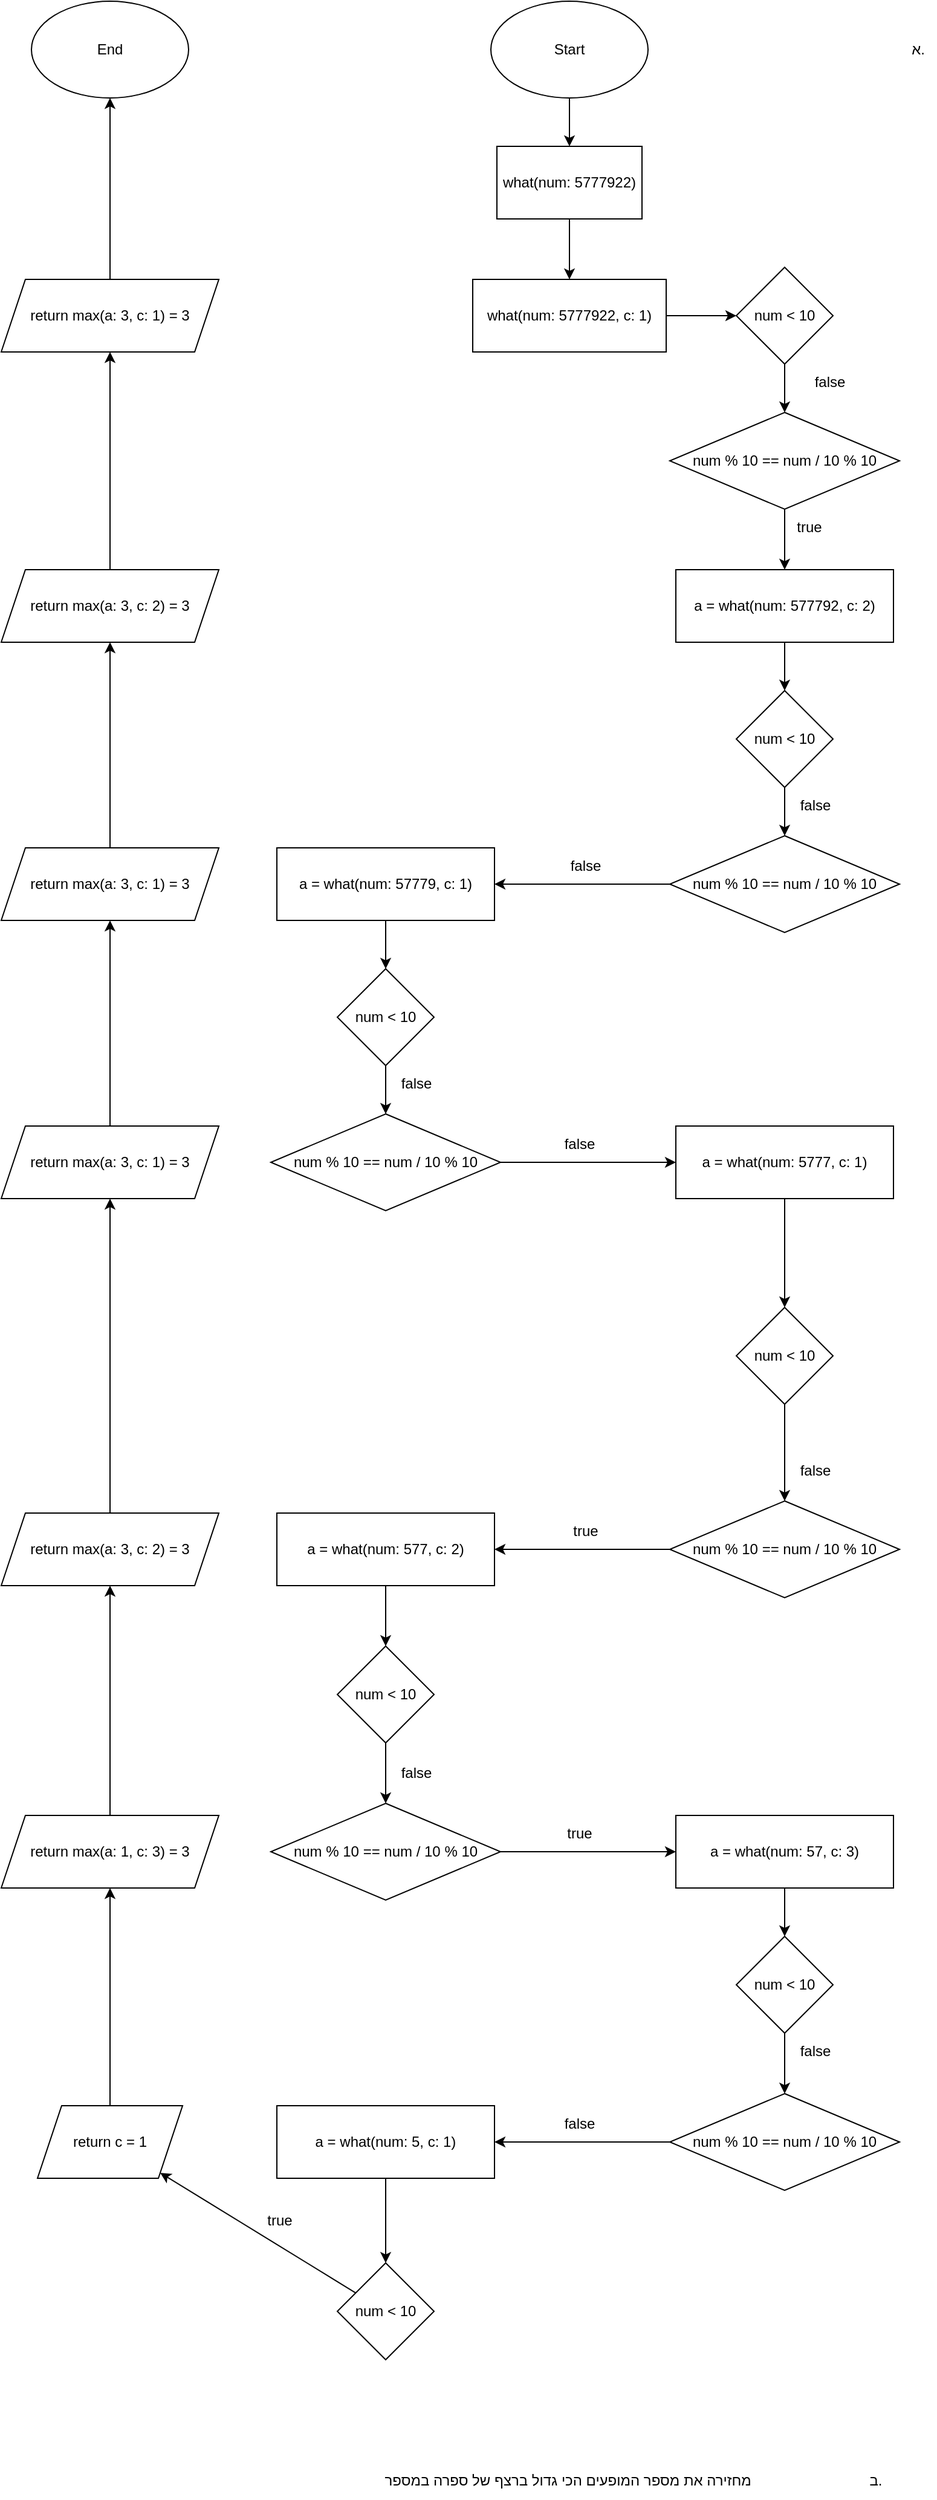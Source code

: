 <mxfile>
    <diagram id="R3wdLpIkXXRiybHpICyJ" name="Page-1">
        <mxGraphModel dx="815" dy="892" grid="1" gridSize="10" guides="1" tooltips="1" connect="1" arrows="1" fold="1" page="1" pageScale="1" pageWidth="850" pageHeight="1100" math="0" shadow="0">
            <root>
                <mxCell id="0"/>
                <mxCell id="1" parent="0"/>
                <mxCell id="4" style="edgeStyle=none;html=1;" edge="1" parent="1" source="2" target="3">
                    <mxGeometry relative="1" as="geometry"/>
                </mxCell>
                <mxCell id="2" value="Start" style="ellipse;whiteSpace=wrap;html=1;" vertex="1" parent="1">
                    <mxGeometry x="425" y="20" width="130" height="80" as="geometry"/>
                </mxCell>
                <mxCell id="6" value="" style="edgeStyle=none;html=1;" edge="1" parent="1" source="3" target="7">
                    <mxGeometry relative="1" as="geometry">
                        <mxPoint x="293" y="300" as="targetPoint"/>
                    </mxGeometry>
                </mxCell>
                <mxCell id="3" value="what(num: 5777922)" style="whiteSpace=wrap;html=1;" vertex="1" parent="1">
                    <mxGeometry x="430" y="140" width="120" height="60" as="geometry"/>
                </mxCell>
                <mxCell id="9" style="edgeStyle=none;html=1;" edge="1" parent="1" source="7" target="8">
                    <mxGeometry relative="1" as="geometry"/>
                </mxCell>
                <mxCell id="7" value="what(num: 5777922, c: 1)" style="whiteSpace=wrap;html=1;" vertex="1" parent="1">
                    <mxGeometry x="410" y="250" width="160" height="60" as="geometry"/>
                </mxCell>
                <mxCell id="10" style="edgeStyle=none;html=1;" edge="1" parent="1" source="8" target="12">
                    <mxGeometry relative="1" as="geometry">
                        <mxPoint x="338" y="480" as="targetPoint"/>
                    </mxGeometry>
                </mxCell>
                <mxCell id="8" value="num &amp;lt; 10" style="rhombus;whiteSpace=wrap;html=1;" vertex="1" parent="1">
                    <mxGeometry x="628" y="240" width="80" height="80" as="geometry"/>
                </mxCell>
                <mxCell id="11" value="false" style="text;html=1;align=center;verticalAlign=middle;resizable=0;points=[];autosize=1;strokeColor=none;fillColor=none;" vertex="1" parent="1">
                    <mxGeometry x="680" y="320" width="50" height="30" as="geometry"/>
                </mxCell>
                <mxCell id="15" style="edgeStyle=none;html=1;" edge="1" parent="1" source="12" target="14">
                    <mxGeometry relative="1" as="geometry"/>
                </mxCell>
                <mxCell id="12" value="num % 10 == num / 10 % 10" style="rhombus;whiteSpace=wrap;html=1;" vertex="1" parent="1">
                    <mxGeometry x="573" y="360" width="190" height="80" as="geometry"/>
                </mxCell>
                <mxCell id="18" style="edgeStyle=none;html=1;" edge="1" parent="1" source="14" target="17">
                    <mxGeometry relative="1" as="geometry"/>
                </mxCell>
                <mxCell id="14" value="a = what(num: 577792, c: 2)" style="whiteSpace=wrap;html=1;" vertex="1" parent="1">
                    <mxGeometry x="578" y="490" width="180" height="60" as="geometry"/>
                </mxCell>
                <mxCell id="16" value="true" style="text;html=1;align=center;verticalAlign=middle;resizable=0;points=[];autosize=1;strokeColor=none;fillColor=none;" vertex="1" parent="1">
                    <mxGeometry x="668" y="440" width="40" height="30" as="geometry"/>
                </mxCell>
                <mxCell id="21" style="edgeStyle=none;html=1;" edge="1" parent="1" source="17" target="20">
                    <mxGeometry relative="1" as="geometry"/>
                </mxCell>
                <mxCell id="17" value="num &amp;lt; 10" style="rhombus;whiteSpace=wrap;html=1;" vertex="1" parent="1">
                    <mxGeometry x="628" y="590" width="80" height="80" as="geometry"/>
                </mxCell>
                <mxCell id="19" value="false" style="text;html=1;align=center;verticalAlign=middle;resizable=0;points=[];autosize=1;strokeColor=none;fillColor=none;" vertex="1" parent="1">
                    <mxGeometry x="668" y="670" width="50" height="30" as="geometry"/>
                </mxCell>
                <mxCell id="24" style="edgeStyle=none;html=1;" edge="1" parent="1" source="20" target="23">
                    <mxGeometry relative="1" as="geometry"/>
                </mxCell>
                <mxCell id="20" value="num % 10 == num / 10 % 10" style="rhombus;whiteSpace=wrap;html=1;" vertex="1" parent="1">
                    <mxGeometry x="573" y="710" width="190" height="80" as="geometry"/>
                </mxCell>
                <mxCell id="22" value="false" style="text;html=1;align=center;verticalAlign=middle;resizable=0;points=[];autosize=1;strokeColor=none;fillColor=none;" vertex="1" parent="1">
                    <mxGeometry x="478" y="720" width="50" height="30" as="geometry"/>
                </mxCell>
                <mxCell id="25" style="edgeStyle=none;html=1;" edge="1" parent="1" source="23" target="26">
                    <mxGeometry relative="1" as="geometry">
                        <mxPoint x="338" y="830" as="targetPoint"/>
                    </mxGeometry>
                </mxCell>
                <mxCell id="23" value="a = what(num: 57779, c: 1)" style="whiteSpace=wrap;html=1;" vertex="1" parent="1">
                    <mxGeometry x="248" y="720" width="180" height="60" as="geometry"/>
                </mxCell>
                <mxCell id="29" style="edgeStyle=none;html=1;" edge="1" parent="1" source="26" target="28">
                    <mxGeometry relative="1" as="geometry"/>
                </mxCell>
                <mxCell id="26" value="num &amp;lt; 10" style="rhombus;whiteSpace=wrap;html=1;" vertex="1" parent="1">
                    <mxGeometry x="298" y="820" width="80" height="80" as="geometry"/>
                </mxCell>
                <mxCell id="27" value="false" style="text;html=1;align=center;verticalAlign=middle;resizable=0;points=[];autosize=1;strokeColor=none;fillColor=none;" vertex="1" parent="1">
                    <mxGeometry x="338" y="900" width="50" height="30" as="geometry"/>
                </mxCell>
                <mxCell id="30" style="edgeStyle=none;html=1;entryX=0;entryY=0.5;entryDx=0;entryDy=0;" edge="1" parent="1" source="28" target="31">
                    <mxGeometry relative="1" as="geometry">
                        <mxPoint x="558" y="980" as="targetPoint"/>
                    </mxGeometry>
                </mxCell>
                <mxCell id="28" value="num % 10 == num / 10 % 10" style="rhombus;whiteSpace=wrap;html=1;" vertex="1" parent="1">
                    <mxGeometry x="243" y="940" width="190" height="80" as="geometry"/>
                </mxCell>
                <mxCell id="36" style="edgeStyle=none;html=1;" edge="1" parent="1" source="31" target="33">
                    <mxGeometry relative="1" as="geometry"/>
                </mxCell>
                <mxCell id="31" value="a = what(num: 5777, c: 1)" style="whiteSpace=wrap;html=1;" vertex="1" parent="1">
                    <mxGeometry x="578" y="950" width="180" height="60" as="geometry"/>
                </mxCell>
                <mxCell id="32" style="edgeStyle=none;html=1;" edge="1" source="33" target="35" parent="1">
                    <mxGeometry relative="1" as="geometry"/>
                </mxCell>
                <mxCell id="33" value="num &amp;lt; 10" style="rhombus;whiteSpace=wrap;html=1;" vertex="1" parent="1">
                    <mxGeometry x="628" y="1100" width="80" height="80" as="geometry"/>
                </mxCell>
                <mxCell id="34" value="false" style="text;html=1;align=center;verticalAlign=middle;resizable=0;points=[];autosize=1;strokeColor=none;fillColor=none;" vertex="1" parent="1">
                    <mxGeometry x="668" y="1220" width="50" height="30" as="geometry"/>
                </mxCell>
                <mxCell id="38" style="edgeStyle=none;html=1;" edge="1" parent="1" source="35" target="37">
                    <mxGeometry relative="1" as="geometry"/>
                </mxCell>
                <mxCell id="35" value="num % 10 == num / 10 % 10" style="rhombus;whiteSpace=wrap;html=1;" vertex="1" parent="1">
                    <mxGeometry x="573" y="1260" width="190" height="80" as="geometry"/>
                </mxCell>
                <mxCell id="40" style="edgeStyle=none;html=1;" edge="1" parent="1" source="37" target="39">
                    <mxGeometry relative="1" as="geometry"/>
                </mxCell>
                <mxCell id="37" value="a = what(num: 577, c: 2)" style="whiteSpace=wrap;html=1;" vertex="1" parent="1">
                    <mxGeometry x="248" y="1270" width="180" height="60" as="geometry"/>
                </mxCell>
                <mxCell id="42" style="edgeStyle=none;html=1;" edge="1" parent="1" source="39" target="41">
                    <mxGeometry relative="1" as="geometry"/>
                </mxCell>
                <mxCell id="39" value="num &amp;lt; 10" style="rhombus;whiteSpace=wrap;html=1;" vertex="1" parent="1">
                    <mxGeometry x="298" y="1380" width="80" height="80" as="geometry"/>
                </mxCell>
                <mxCell id="45" style="edgeStyle=none;html=1;" edge="1" parent="1" source="41" target="44">
                    <mxGeometry relative="1" as="geometry"/>
                </mxCell>
                <mxCell id="41" value="num % 10 == num / 10 % 10" style="rhombus;whiteSpace=wrap;html=1;" vertex="1" parent="1">
                    <mxGeometry x="243" y="1510" width="190" height="80" as="geometry"/>
                </mxCell>
                <mxCell id="43" value="false" style="text;html=1;align=center;verticalAlign=middle;resizable=0;points=[];autosize=1;strokeColor=none;fillColor=none;" vertex="1" parent="1">
                    <mxGeometry x="338" y="1470" width="50" height="30" as="geometry"/>
                </mxCell>
                <mxCell id="47" style="edgeStyle=none;html=1;" edge="1" parent="1" source="44" target="46">
                    <mxGeometry relative="1" as="geometry"/>
                </mxCell>
                <mxCell id="44" value="a = what(num: 57, c: 3)" style="whiteSpace=wrap;html=1;" vertex="1" parent="1">
                    <mxGeometry x="578" y="1520" width="180" height="60" as="geometry"/>
                </mxCell>
                <mxCell id="50" style="edgeStyle=none;html=1;" edge="1" parent="1" source="46" target="49">
                    <mxGeometry relative="1" as="geometry"/>
                </mxCell>
                <mxCell id="46" value="num &amp;lt; 10" style="rhombus;whiteSpace=wrap;html=1;" vertex="1" parent="1">
                    <mxGeometry x="628" y="1620" width="80" height="80" as="geometry"/>
                </mxCell>
                <mxCell id="48" value="false" style="text;html=1;align=center;verticalAlign=middle;resizable=0;points=[];autosize=1;strokeColor=none;fillColor=none;" vertex="1" parent="1">
                    <mxGeometry x="668" y="1700" width="50" height="30" as="geometry"/>
                </mxCell>
                <mxCell id="55" style="edgeStyle=none;html=1;" edge="1" parent="1" source="49" target="54">
                    <mxGeometry relative="1" as="geometry"/>
                </mxCell>
                <mxCell id="49" value="num % 10 == num / 10 % 10" style="rhombus;whiteSpace=wrap;html=1;" vertex="1" parent="1">
                    <mxGeometry x="573" y="1750" width="190" height="80" as="geometry"/>
                </mxCell>
                <mxCell id="51" value="false" style="text;html=1;align=center;verticalAlign=middle;resizable=0;points=[];autosize=1;strokeColor=none;fillColor=none;" vertex="1" parent="1">
                    <mxGeometry x="473" y="950" width="50" height="30" as="geometry"/>
                </mxCell>
                <mxCell id="52" value="true" style="text;html=1;align=center;verticalAlign=middle;resizable=0;points=[];autosize=1;strokeColor=none;fillColor=none;" vertex="1" parent="1">
                    <mxGeometry x="483" y="1270" width="40" height="30" as="geometry"/>
                </mxCell>
                <mxCell id="53" value="true" style="text;html=1;align=center;verticalAlign=middle;resizable=0;points=[];autosize=1;strokeColor=none;fillColor=none;" vertex="1" parent="1">
                    <mxGeometry x="478" y="1520" width="40" height="30" as="geometry"/>
                </mxCell>
                <mxCell id="58" style="edgeStyle=none;html=1;" edge="1" parent="1" source="54" target="57">
                    <mxGeometry relative="1" as="geometry"/>
                </mxCell>
                <mxCell id="54" value="a = what(num: 5, c: 1)" style="whiteSpace=wrap;html=1;" vertex="1" parent="1">
                    <mxGeometry x="248" y="1760" width="180" height="60" as="geometry"/>
                </mxCell>
                <mxCell id="56" value="false" style="text;html=1;align=center;verticalAlign=middle;resizable=0;points=[];autosize=1;strokeColor=none;fillColor=none;" vertex="1" parent="1">
                    <mxGeometry x="473" y="1760" width="50" height="30" as="geometry"/>
                </mxCell>
                <mxCell id="60" style="edgeStyle=none;html=1;" edge="1" parent="1" source="57" target="59">
                    <mxGeometry relative="1" as="geometry"/>
                </mxCell>
                <mxCell id="57" value="num &amp;lt; 10" style="rhombus;whiteSpace=wrap;html=1;" vertex="1" parent="1">
                    <mxGeometry x="298" y="1890" width="80" height="80" as="geometry"/>
                </mxCell>
                <mxCell id="62" style="edgeStyle=none;html=1;" edge="1" parent="1" source="59" target="63">
                    <mxGeometry relative="1" as="geometry">
                        <mxPoint x="110" y="1610" as="targetPoint"/>
                    </mxGeometry>
                </mxCell>
                <mxCell id="59" value="return c = 1" style="shape=parallelogram;perimeter=parallelogramPerimeter;whiteSpace=wrap;html=1;fixedSize=1;" vertex="1" parent="1">
                    <mxGeometry x="50" y="1760" width="120" height="60" as="geometry"/>
                </mxCell>
                <mxCell id="66" style="edgeStyle=none;html=1;" edge="1" parent="1" source="63" target="65">
                    <mxGeometry relative="1" as="geometry"/>
                </mxCell>
                <mxCell id="63" value="return max(a: 1, c: 3) = 3" style="shape=parallelogram;perimeter=parallelogramPerimeter;whiteSpace=wrap;html=1;fixedSize=1;" vertex="1" parent="1">
                    <mxGeometry x="20" y="1520" width="180" height="60" as="geometry"/>
                </mxCell>
                <mxCell id="68" style="edgeStyle=none;html=1;" edge="1" parent="1" source="65" target="67">
                    <mxGeometry relative="1" as="geometry"/>
                </mxCell>
                <mxCell id="65" value="return max(a: 3, c: 2) = 3" style="shape=parallelogram;perimeter=parallelogramPerimeter;whiteSpace=wrap;html=1;fixedSize=1;" vertex="1" parent="1">
                    <mxGeometry x="20" y="1270" width="180" height="60" as="geometry"/>
                </mxCell>
                <mxCell id="70" style="edgeStyle=none;html=1;" edge="1" parent="1" source="67" target="69">
                    <mxGeometry relative="1" as="geometry"/>
                </mxCell>
                <mxCell id="67" value="return max(a: 3, c: 1) = 3" style="shape=parallelogram;perimeter=parallelogramPerimeter;whiteSpace=wrap;html=1;fixedSize=1;" vertex="1" parent="1">
                    <mxGeometry x="20" y="950" width="180" height="60" as="geometry"/>
                </mxCell>
                <mxCell id="72" style="edgeStyle=none;html=1;" edge="1" parent="1" source="69" target="71">
                    <mxGeometry relative="1" as="geometry"/>
                </mxCell>
                <mxCell id="69" value="return max(a: 3, c: 1) = 3" style="shape=parallelogram;perimeter=parallelogramPerimeter;whiteSpace=wrap;html=1;fixedSize=1;" vertex="1" parent="1">
                    <mxGeometry x="20" y="720" width="180" height="60" as="geometry"/>
                </mxCell>
                <mxCell id="74" style="edgeStyle=none;html=1;" edge="1" parent="1" source="71" target="73">
                    <mxGeometry relative="1" as="geometry"/>
                </mxCell>
                <mxCell id="71" value="return max(a: 3, c: 2) = 3" style="shape=parallelogram;perimeter=parallelogramPerimeter;whiteSpace=wrap;html=1;fixedSize=1;" vertex="1" parent="1">
                    <mxGeometry x="20" y="490" width="180" height="60" as="geometry"/>
                </mxCell>
                <mxCell id="76" style="edgeStyle=none;html=1;" edge="1" parent="1" source="73" target="75">
                    <mxGeometry relative="1" as="geometry"/>
                </mxCell>
                <mxCell id="73" value="return max(a: 3, c: 1) = 3" style="shape=parallelogram;perimeter=parallelogramPerimeter;whiteSpace=wrap;html=1;fixedSize=1;" vertex="1" parent="1">
                    <mxGeometry x="20" y="250" width="180" height="60" as="geometry"/>
                </mxCell>
                <mxCell id="75" value="End" style="ellipse;whiteSpace=wrap;html=1;" vertex="1" parent="1">
                    <mxGeometry x="45" y="20" width="130" height="80" as="geometry"/>
                </mxCell>
                <mxCell id="77" value="true" style="text;html=1;align=center;verticalAlign=middle;resizable=0;points=[];autosize=1;strokeColor=none;fillColor=none;" vertex="1" parent="1">
                    <mxGeometry x="230" y="1840" width="40" height="30" as="geometry"/>
                </mxCell>
                <mxCell id="78" value="א." style="text;html=1;align=center;verticalAlign=middle;resizable=0;points=[];autosize=1;strokeColor=none;fillColor=none;" vertex="1" parent="1">
                    <mxGeometry x="763" y="45" width="30" height="30" as="geometry"/>
                </mxCell>
                <mxCell id="79" value="ב." style="text;html=1;align=center;verticalAlign=middle;resizable=0;points=[];autosize=1;strokeColor=none;fillColor=none;" vertex="1" parent="1">
                    <mxGeometry x="728" y="2055" width="30" height="30" as="geometry"/>
                </mxCell>
                <mxCell id="80" value="מחזירה את מספר המופעים הכי גדול ברצף של ספרה במספר&amp;nbsp;" style="text;html=1;align=center;verticalAlign=middle;resizable=0;points=[];autosize=1;strokeColor=none;fillColor=none;" vertex="1" parent="1">
                    <mxGeometry x="320" y="2055" width="340" height="30" as="geometry"/>
                </mxCell>
            </root>
        </mxGraphModel>
    </diagram>
</mxfile>